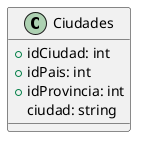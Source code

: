 @startuml Ciudades
class Ciudades{
    +idCiudad: int
    +idPais: int
    +idProvincia: int
    ciudad: string  
}
@enduml